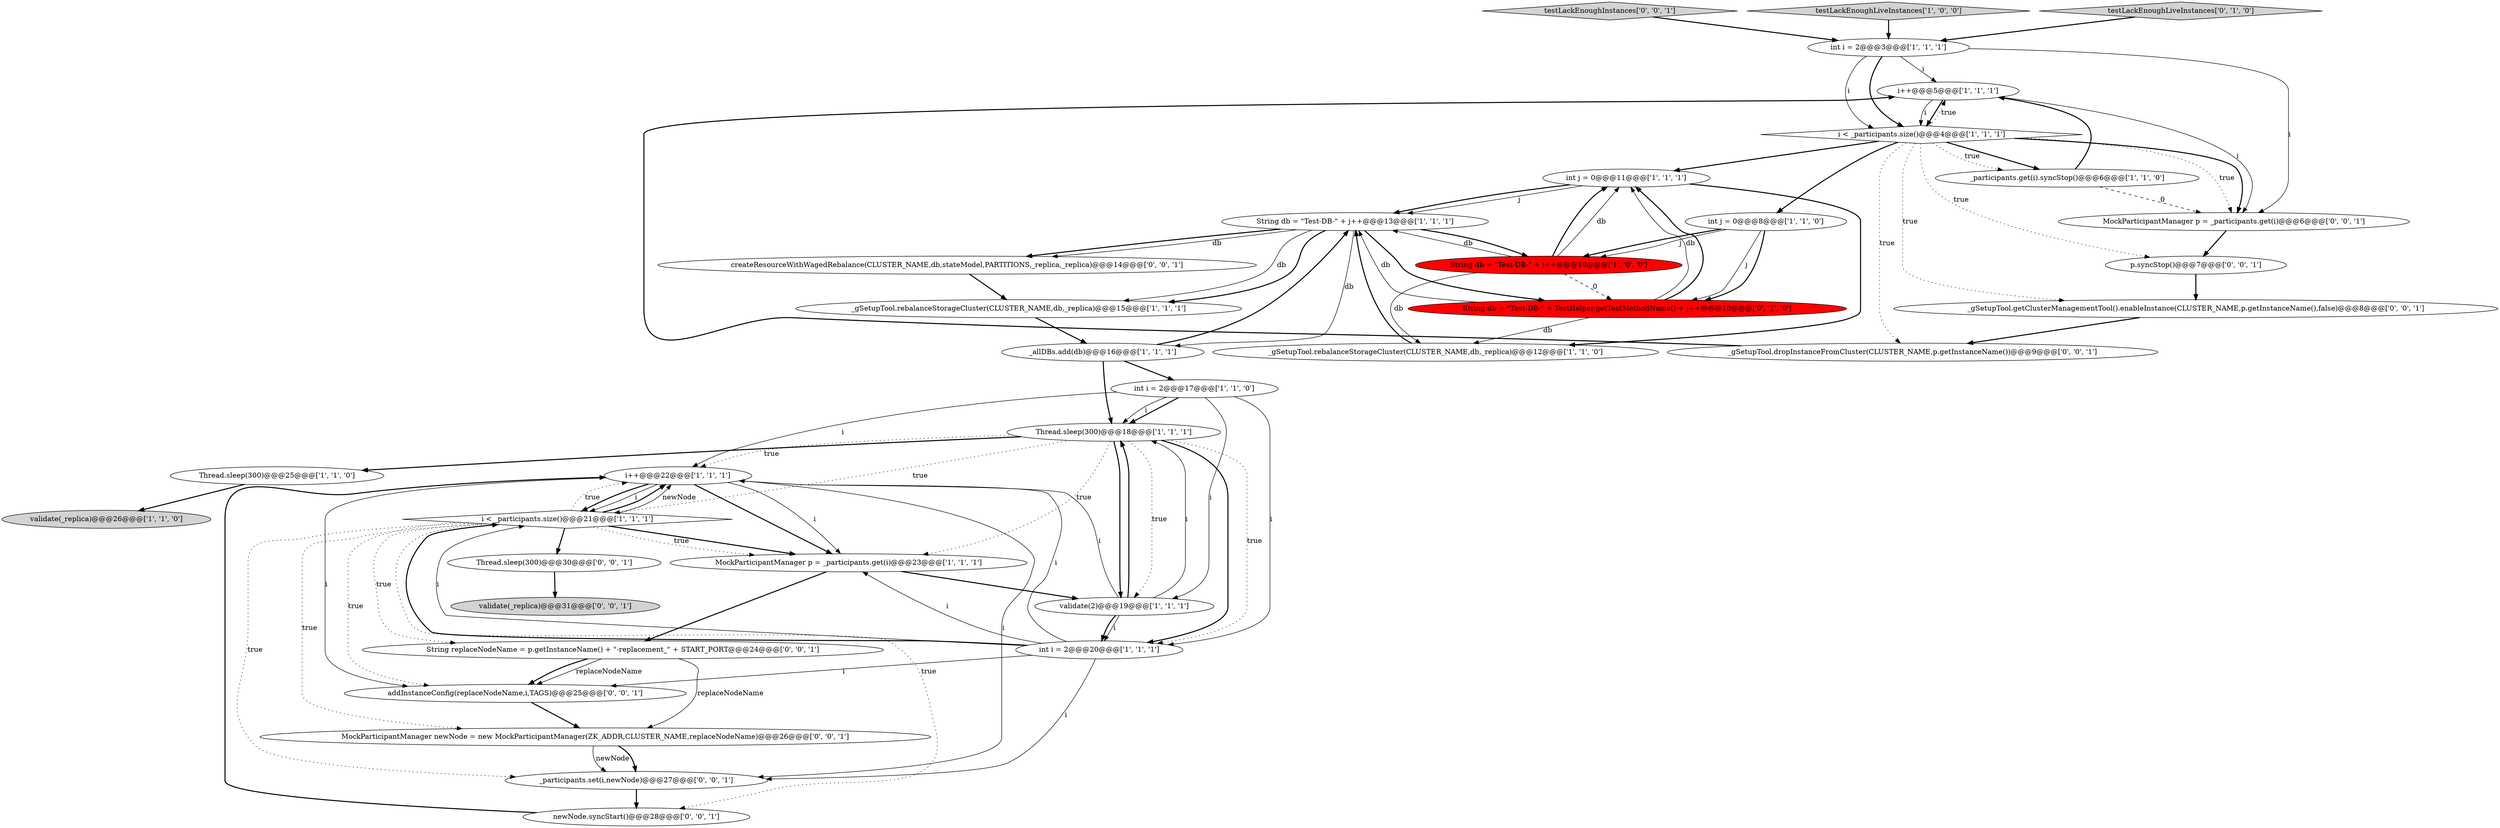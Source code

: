 digraph {
33 [style = filled, label = "testLackEnoughInstances['0', '0', '1']", fillcolor = lightgray, shape = diamond image = "AAA0AAABBB3BBB"];
5 [style = filled, label = "i++@@@22@@@['1', '1', '1']", fillcolor = white, shape = ellipse image = "AAA0AAABBB1BBB"];
10 [style = filled, label = "i < _participants.size()@@@21@@@['1', '1', '1']", fillcolor = white, shape = diamond image = "AAA0AAABBB1BBB"];
22 [style = filled, label = "String db = \"Test-DB-\" + TestHelper.getTestMethodName() + j++@@@10@@@['0', '1', '0']", fillcolor = red, shape = ellipse image = "AAA1AAABBB2BBB"];
14 [style = filled, label = "Thread.sleep(300)@@@18@@@['1', '1', '1']", fillcolor = white, shape = ellipse image = "AAA0AAABBB1BBB"];
13 [style = filled, label = "_allDBs.add(db)@@@16@@@['1', '1', '1']", fillcolor = white, shape = ellipse image = "AAA0AAABBB1BBB"];
1 [style = filled, label = "testLackEnoughLiveInstances['1', '0', '0']", fillcolor = lightgray, shape = diamond image = "AAA0AAABBB1BBB"];
20 [style = filled, label = "validate(2)@@@19@@@['1', '1', '1']", fillcolor = white, shape = ellipse image = "AAA0AAABBB1BBB"];
29 [style = filled, label = "MockParticipantManager newNode = new MockParticipantManager(ZK_ADDR,CLUSTER_NAME,replaceNodeName)@@@26@@@['0', '0', '1']", fillcolor = white, shape = ellipse image = "AAA0AAABBB3BBB"];
35 [style = filled, label = "newNode.syncStart()@@@28@@@['0', '0', '1']", fillcolor = white, shape = ellipse image = "AAA0AAABBB3BBB"];
8 [style = filled, label = "String db = \"Test-DB-\" + j++@@@13@@@['1', '1', '1']", fillcolor = white, shape = ellipse image = "AAA0AAABBB1BBB"];
16 [style = filled, label = "int j = 0@@@11@@@['1', '1', '1']", fillcolor = white, shape = ellipse image = "AAA0AAABBB1BBB"];
3 [style = filled, label = "int j = 0@@@8@@@['1', '1', '0']", fillcolor = white, shape = ellipse image = "AAA0AAABBB1BBB"];
12 [style = filled, label = "_gSetupTool.rebalanceStorageCluster(CLUSTER_NAME,db,_replica)@@@15@@@['1', '1', '1']", fillcolor = white, shape = ellipse image = "AAA0AAABBB1BBB"];
6 [style = filled, label = "Thread.sleep(300)@@@25@@@['1', '1', '0']", fillcolor = white, shape = ellipse image = "AAA0AAABBB1BBB"];
25 [style = filled, label = "_participants.set(i,newNode)@@@27@@@['0', '0', '1']", fillcolor = white, shape = ellipse image = "AAA0AAABBB3BBB"];
15 [style = filled, label = "int i = 2@@@3@@@['1', '1', '1']", fillcolor = white, shape = ellipse image = "AAA0AAABBB1BBB"];
2 [style = filled, label = "MockParticipantManager p = _participants.get(i)@@@23@@@['1', '1', '1']", fillcolor = white, shape = ellipse image = "AAA0AAABBB1BBB"];
31 [style = filled, label = "_gSetupTool.getClusterManagementTool().enableInstance(CLUSTER_NAME,p.getInstanceName(),false)@@@8@@@['0', '0', '1']", fillcolor = white, shape = ellipse image = "AAA0AAABBB3BBB"];
4 [style = filled, label = "_participants.get(i).syncStop()@@@6@@@['1', '1', '0']", fillcolor = white, shape = ellipse image = "AAA0AAABBB1BBB"];
17 [style = filled, label = "int i = 2@@@20@@@['1', '1', '1']", fillcolor = white, shape = ellipse image = "AAA0AAABBB1BBB"];
26 [style = filled, label = "_gSetupTool.dropInstanceFromCluster(CLUSTER_NAME,p.getInstanceName())@@@9@@@['0', '0', '1']", fillcolor = white, shape = ellipse image = "AAA0AAABBB3BBB"];
7 [style = filled, label = "int i = 2@@@17@@@['1', '1', '0']", fillcolor = white, shape = ellipse image = "AAA0AAABBB1BBB"];
0 [style = filled, label = "i++@@@5@@@['1', '1', '1']", fillcolor = white, shape = ellipse image = "AAA0AAABBB1BBB"];
9 [style = filled, label = "String db = \"Test-DB-\" + j++@@@10@@@['1', '0', '0']", fillcolor = red, shape = ellipse image = "AAA1AAABBB1BBB"];
32 [style = filled, label = "String replaceNodeName = p.getInstanceName() + \"-replacement_\" + START_PORT@@@24@@@['0', '0', '1']", fillcolor = white, shape = ellipse image = "AAA0AAABBB3BBB"];
18 [style = filled, label = "i < _participants.size()@@@4@@@['1', '1', '1']", fillcolor = white, shape = diamond image = "AAA0AAABBB1BBB"];
23 [style = filled, label = "validate(_replica)@@@31@@@['0', '0', '1']", fillcolor = lightgray, shape = ellipse image = "AAA0AAABBB3BBB"];
24 [style = filled, label = "Thread.sleep(300)@@@30@@@['0', '0', '1']", fillcolor = white, shape = ellipse image = "AAA0AAABBB3BBB"];
30 [style = filled, label = "createResourceWithWagedRebalance(CLUSTER_NAME,db,stateModel,PARTITIONS,_replica,_replica)@@@14@@@['0', '0', '1']", fillcolor = white, shape = ellipse image = "AAA0AAABBB3BBB"];
28 [style = filled, label = "addInstanceConfig(replaceNodeName,i,TAGS)@@@25@@@['0', '0', '1']", fillcolor = white, shape = ellipse image = "AAA0AAABBB3BBB"];
34 [style = filled, label = "MockParticipantManager p = _participants.get(i)@@@6@@@['0', '0', '1']", fillcolor = white, shape = ellipse image = "AAA0AAABBB3BBB"];
21 [style = filled, label = "testLackEnoughLiveInstances['0', '1', '0']", fillcolor = lightgray, shape = diamond image = "AAA0AAABBB2BBB"];
19 [style = filled, label = "_gSetupTool.rebalanceStorageCluster(CLUSTER_NAME,db,_replica)@@@12@@@['1', '1', '0']", fillcolor = white, shape = ellipse image = "AAA0AAABBB1BBB"];
27 [style = filled, label = "p.syncStop()@@@7@@@['0', '0', '1']", fillcolor = white, shape = ellipse image = "AAA0AAABBB3BBB"];
11 [style = filled, label = "validate(_replica)@@@26@@@['1', '1', '0']", fillcolor = lightgray, shape = ellipse image = "AAA0AAABBB1BBB"];
8->30 [style = bold, label=""];
18->3 [style = bold, label=""];
0->18 [style = solid, label="i"];
10->24 [style = bold, label=""];
21->15 [style = bold, label=""];
14->17 [style = bold, label=""];
3->22 [style = solid, label="j"];
25->35 [style = bold, label=""];
32->29 [style = solid, label="replaceNodeName"];
8->12 [style = solid, label="db"];
22->19 [style = solid, label="db"];
8->13 [style = solid, label="db"];
9->19 [style = solid, label="db"];
9->16 [style = bold, label=""];
18->34 [style = dotted, label="true"];
20->17 [style = solid, label="i"];
10->32 [style = dotted, label="true"];
7->14 [style = bold, label=""];
10->29 [style = dotted, label="true"];
22->8 [style = solid, label="db"];
7->17 [style = solid, label="i"];
6->11 [style = bold, label=""];
22->16 [style = solid, label="db"];
5->28 [style = solid, label="i"];
2->32 [style = bold, label=""];
29->25 [style = solid, label="newNode"];
13->14 [style = bold, label=""];
14->20 [style = bold, label=""];
32->28 [style = solid, label="replaceNodeName"];
5->10 [style = bold, label=""];
14->2 [style = dotted, label="true"];
2->20 [style = bold, label=""];
33->15 [style = bold, label=""];
0->34 [style = solid, label="i"];
9->8 [style = solid, label="db"];
15->18 [style = solid, label="i"];
17->25 [style = solid, label="i"];
27->31 [style = bold, label=""];
20->14 [style = bold, label=""];
16->19 [style = bold, label=""];
4->0 [style = bold, label=""];
8->22 [style = bold, label=""];
17->5 [style = solid, label="i"];
35->5 [style = bold, label=""];
26->0 [style = bold, label=""];
10->25 [style = dotted, label="true"];
18->4 [style = bold, label=""];
18->26 [style = dotted, label="true"];
4->34 [style = dashed, label="0"];
8->30 [style = solid, label="db"];
18->0 [style = dotted, label="true"];
10->2 [style = bold, label=""];
5->25 [style = solid, label="i"];
5->10 [style = solid, label="i"];
14->6 [style = bold, label=""];
18->27 [style = dotted, label="true"];
17->10 [style = bold, label=""];
28->29 [style = bold, label=""];
15->34 [style = solid, label="i"];
10->28 [style = dotted, label="true"];
16->8 [style = bold, label=""];
22->16 [style = bold, label=""];
18->34 [style = bold, label=""];
5->2 [style = solid, label="i"];
20->14 [style = solid, label="i"];
9->22 [style = dashed, label="0"];
16->8 [style = solid, label="j"];
17->28 [style = solid, label="i"];
10->35 [style = dotted, label="true"];
7->5 [style = solid, label="i"];
3->9 [style = bold, label=""];
14->17 [style = dotted, label="true"];
12->13 [style = bold, label=""];
31->26 [style = bold, label=""];
30->12 [style = bold, label=""];
14->5 [style = dotted, label="true"];
10->5 [style = bold, label=""];
10->2 [style = dotted, label="true"];
0->18 [style = bold, label=""];
8->12 [style = bold, label=""];
7->14 [style = solid, label="i"];
17->10 [style = solid, label="i"];
24->23 [style = bold, label=""];
18->16 [style = bold, label=""];
9->16 [style = solid, label="db"];
20->5 [style = solid, label="i"];
10->5 [style = solid, label="newNode"];
20->17 [style = bold, label=""];
7->20 [style = solid, label="i"];
1->15 [style = bold, label=""];
29->25 [style = bold, label=""];
15->0 [style = solid, label="i"];
3->22 [style = bold, label=""];
10->5 [style = dotted, label="true"];
15->18 [style = bold, label=""];
14->10 [style = dotted, label="true"];
19->8 [style = bold, label=""];
14->20 [style = dotted, label="true"];
5->2 [style = bold, label=""];
13->7 [style = bold, label=""];
8->9 [style = bold, label=""];
18->4 [style = dotted, label="true"];
18->31 [style = dotted, label="true"];
17->2 [style = solid, label="i"];
13->8 [style = bold, label=""];
3->9 [style = solid, label="j"];
32->28 [style = bold, label=""];
34->27 [style = bold, label=""];
}
